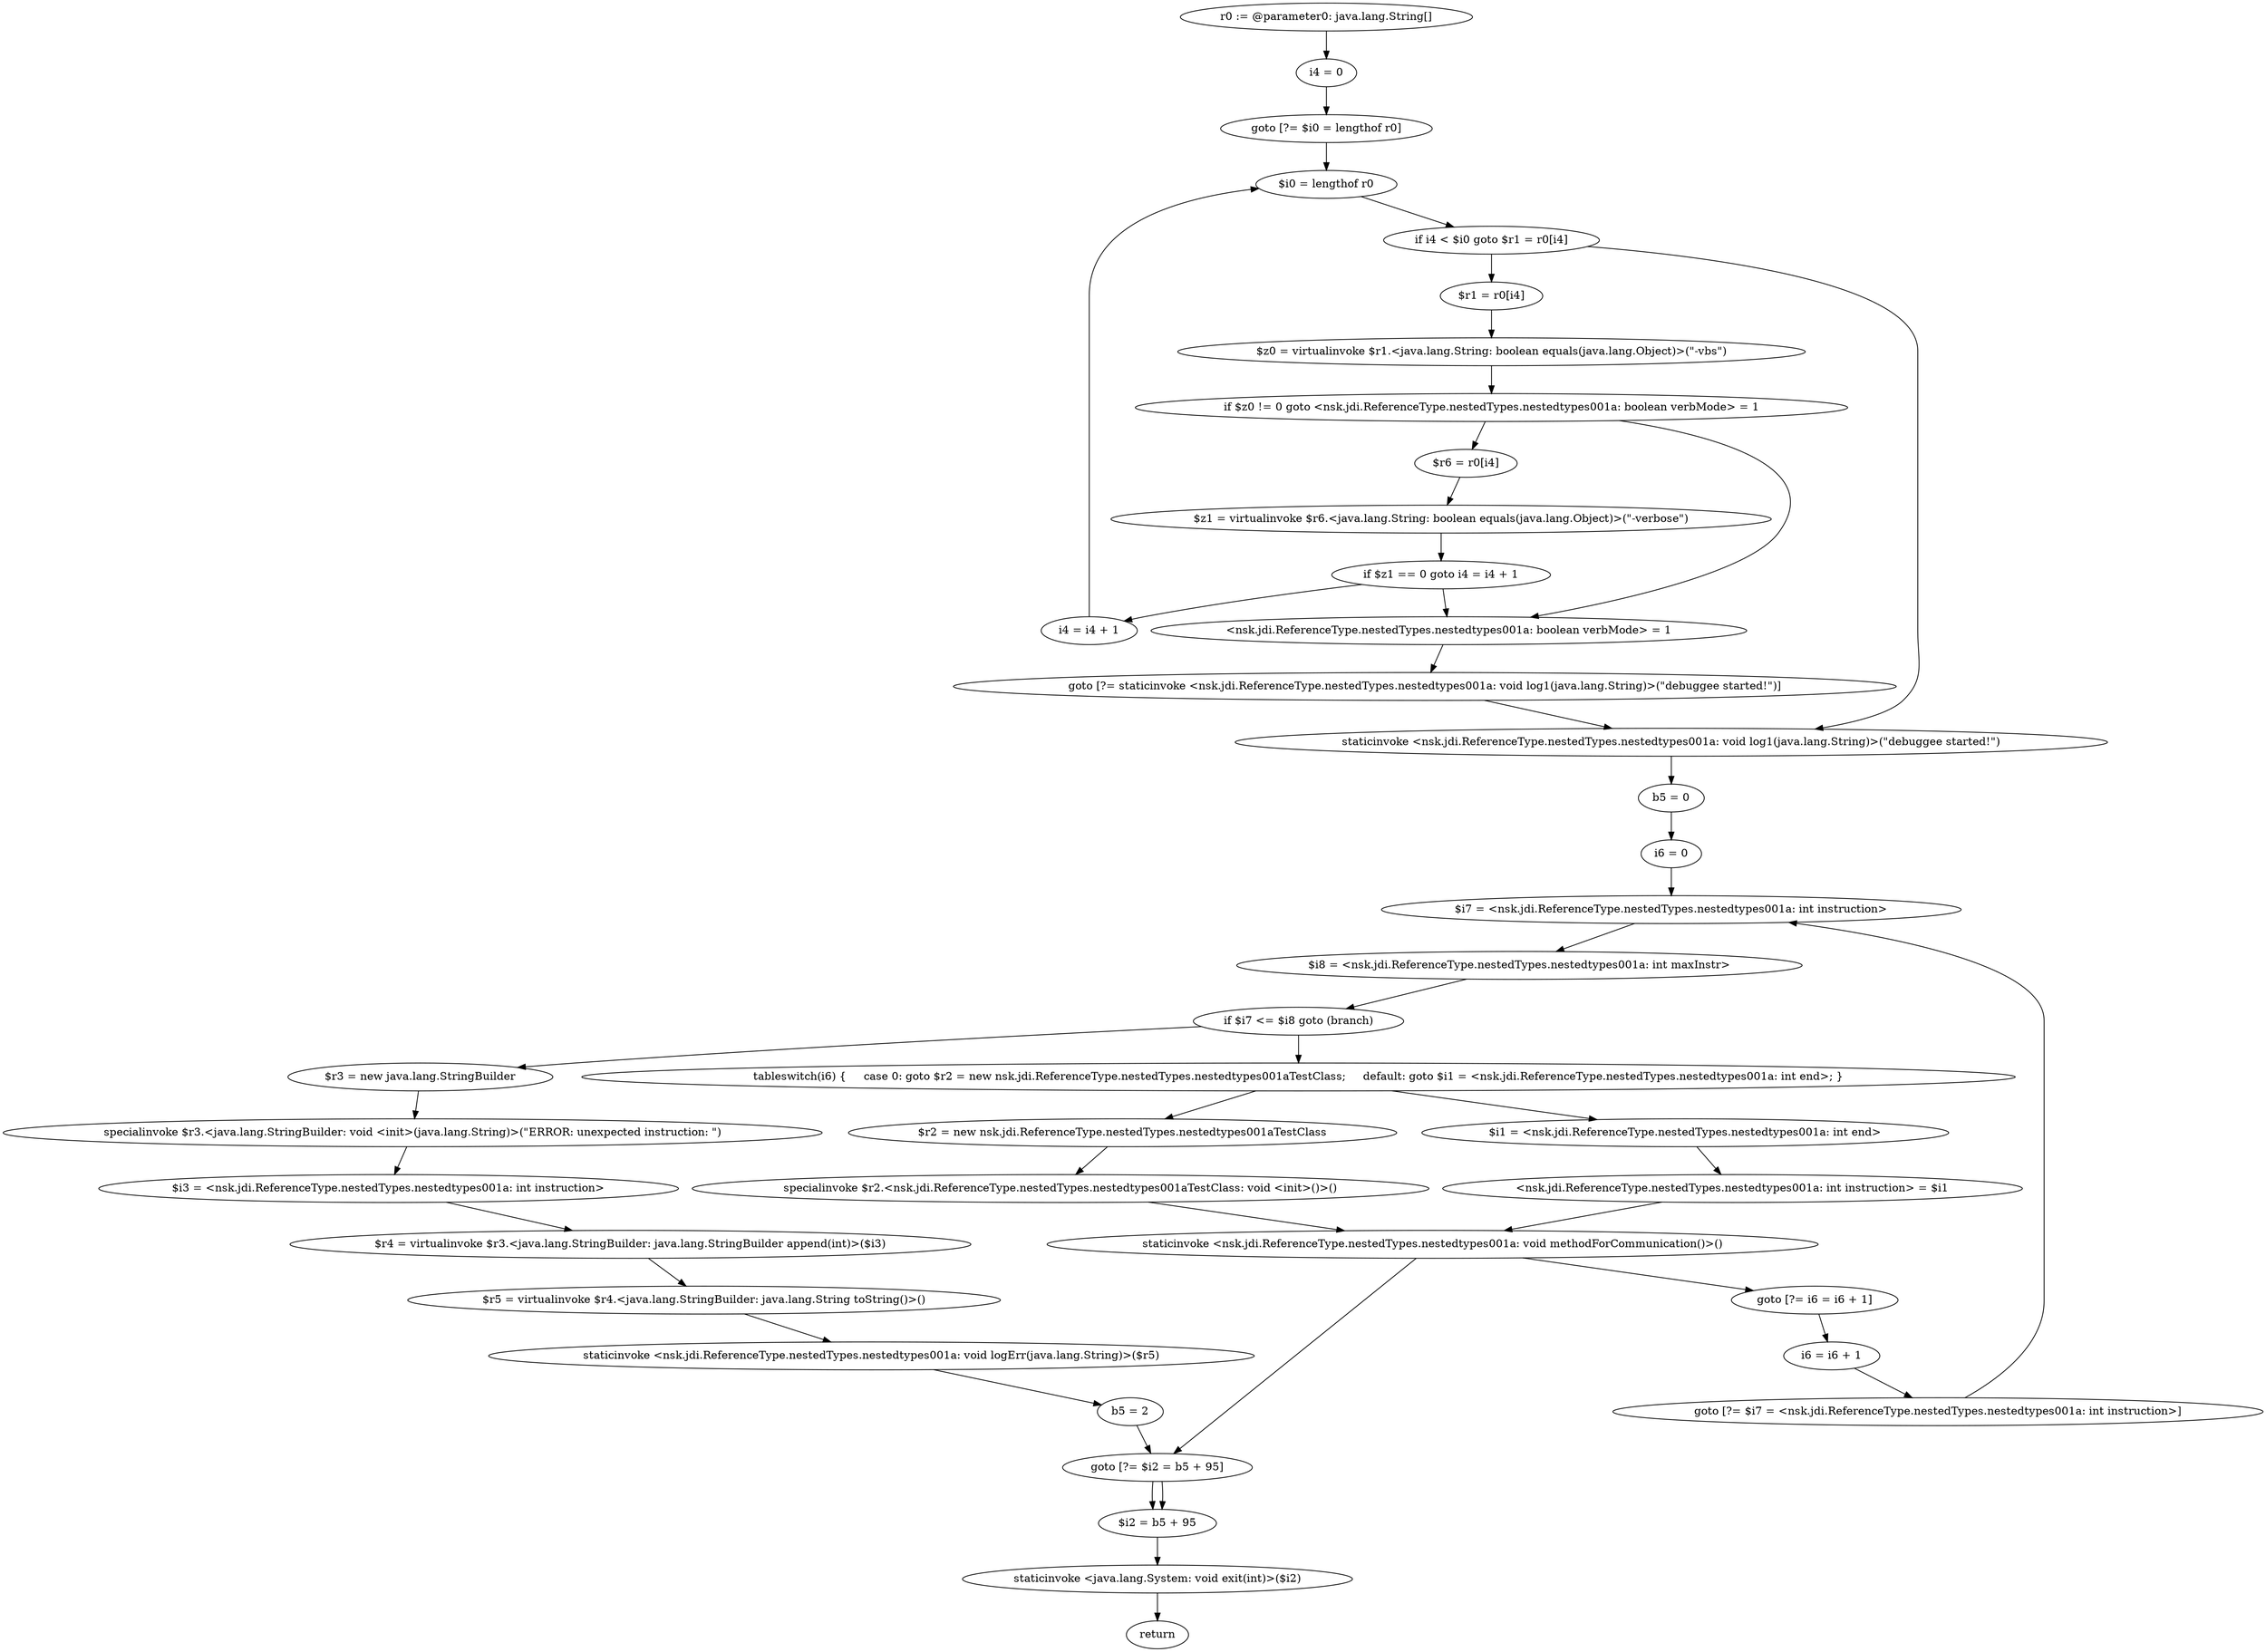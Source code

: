 digraph "unitGraph" {
    "r0 := @parameter0: java.lang.String[]"
    "i4 = 0"
    "goto [?= $i0 = lengthof r0]"
    "$r1 = r0[i4]"
    "$z0 = virtualinvoke $r1.<java.lang.String: boolean equals(java.lang.Object)>(\"-vbs\")"
    "if $z0 != 0 goto <nsk.jdi.ReferenceType.nestedTypes.nestedtypes001a: boolean verbMode> = 1"
    "$r6 = r0[i4]"
    "$z1 = virtualinvoke $r6.<java.lang.String: boolean equals(java.lang.Object)>(\"-verbose\")"
    "if $z1 == 0 goto i4 = i4 + 1"
    "<nsk.jdi.ReferenceType.nestedTypes.nestedtypes001a: boolean verbMode> = 1"
    "goto [?= staticinvoke <nsk.jdi.ReferenceType.nestedTypes.nestedtypes001a: void log1(java.lang.String)>(\"debuggee started!\")]"
    "i4 = i4 + 1"
    "$i0 = lengthof r0"
    "if i4 < $i0 goto $r1 = r0[i4]"
    "staticinvoke <nsk.jdi.ReferenceType.nestedTypes.nestedtypes001a: void log1(java.lang.String)>(\"debuggee started!\")"
    "b5 = 0"
    "i6 = 0"
    "$i7 = <nsk.jdi.ReferenceType.nestedTypes.nestedtypes001a: int instruction>"
    "$i8 = <nsk.jdi.ReferenceType.nestedTypes.nestedtypes001a: int maxInstr>"
    "if $i7 <= $i8 goto (branch)"
    "$r3 = new java.lang.StringBuilder"
    "specialinvoke $r3.<java.lang.StringBuilder: void <init>(java.lang.String)>(\"ERROR: unexpected instruction: \")"
    "$i3 = <nsk.jdi.ReferenceType.nestedTypes.nestedtypes001a: int instruction>"
    "$r4 = virtualinvoke $r3.<java.lang.StringBuilder: java.lang.StringBuilder append(int)>($i3)"
    "$r5 = virtualinvoke $r4.<java.lang.StringBuilder: java.lang.String toString()>()"
    "staticinvoke <nsk.jdi.ReferenceType.nestedTypes.nestedtypes001a: void logErr(java.lang.String)>($r5)"
    "b5 = 2"
    "goto [?= $i2 = b5 + 95]"
    "tableswitch(i6) {     case 0: goto $r2 = new nsk.jdi.ReferenceType.nestedTypes.nestedtypes001aTestClass;     default: goto $i1 = <nsk.jdi.ReferenceType.nestedTypes.nestedtypes001a: int end>; }"
    "$r2 = new nsk.jdi.ReferenceType.nestedTypes.nestedtypes001aTestClass"
    "specialinvoke $r2.<nsk.jdi.ReferenceType.nestedTypes.nestedtypes001aTestClass: void <init>()>()"
    "staticinvoke <nsk.jdi.ReferenceType.nestedTypes.nestedtypes001a: void methodForCommunication()>()"
    "goto [?= i6 = i6 + 1]"
    "$i1 = <nsk.jdi.ReferenceType.nestedTypes.nestedtypes001a: int end>"
    "<nsk.jdi.ReferenceType.nestedTypes.nestedtypes001a: int instruction> = $i1"
    "i6 = i6 + 1"
    "goto [?= $i7 = <nsk.jdi.ReferenceType.nestedTypes.nestedtypes001a: int instruction>]"
    "$i2 = b5 + 95"
    "staticinvoke <java.lang.System: void exit(int)>($i2)"
    "return"
    "r0 := @parameter0: java.lang.String[]"->"i4 = 0";
    "i4 = 0"->"goto [?= $i0 = lengthof r0]";
    "goto [?= $i0 = lengthof r0]"->"$i0 = lengthof r0";
    "$r1 = r0[i4]"->"$z0 = virtualinvoke $r1.<java.lang.String: boolean equals(java.lang.Object)>(\"-vbs\")";
    "$z0 = virtualinvoke $r1.<java.lang.String: boolean equals(java.lang.Object)>(\"-vbs\")"->"if $z0 != 0 goto <nsk.jdi.ReferenceType.nestedTypes.nestedtypes001a: boolean verbMode> = 1";
    "if $z0 != 0 goto <nsk.jdi.ReferenceType.nestedTypes.nestedtypes001a: boolean verbMode> = 1"->"$r6 = r0[i4]";
    "if $z0 != 0 goto <nsk.jdi.ReferenceType.nestedTypes.nestedtypes001a: boolean verbMode> = 1"->"<nsk.jdi.ReferenceType.nestedTypes.nestedtypes001a: boolean verbMode> = 1";
    "$r6 = r0[i4]"->"$z1 = virtualinvoke $r6.<java.lang.String: boolean equals(java.lang.Object)>(\"-verbose\")";
    "$z1 = virtualinvoke $r6.<java.lang.String: boolean equals(java.lang.Object)>(\"-verbose\")"->"if $z1 == 0 goto i4 = i4 + 1";
    "if $z1 == 0 goto i4 = i4 + 1"->"<nsk.jdi.ReferenceType.nestedTypes.nestedtypes001a: boolean verbMode> = 1";
    "if $z1 == 0 goto i4 = i4 + 1"->"i4 = i4 + 1";
    "<nsk.jdi.ReferenceType.nestedTypes.nestedtypes001a: boolean verbMode> = 1"->"goto [?= staticinvoke <nsk.jdi.ReferenceType.nestedTypes.nestedtypes001a: void log1(java.lang.String)>(\"debuggee started!\")]";
    "goto [?= staticinvoke <nsk.jdi.ReferenceType.nestedTypes.nestedtypes001a: void log1(java.lang.String)>(\"debuggee started!\")]"->"staticinvoke <nsk.jdi.ReferenceType.nestedTypes.nestedtypes001a: void log1(java.lang.String)>(\"debuggee started!\")";
    "i4 = i4 + 1"->"$i0 = lengthof r0";
    "$i0 = lengthof r0"->"if i4 < $i0 goto $r1 = r0[i4]";
    "if i4 < $i0 goto $r1 = r0[i4]"->"staticinvoke <nsk.jdi.ReferenceType.nestedTypes.nestedtypes001a: void log1(java.lang.String)>(\"debuggee started!\")";
    "if i4 < $i0 goto $r1 = r0[i4]"->"$r1 = r0[i4]";
    "staticinvoke <nsk.jdi.ReferenceType.nestedTypes.nestedtypes001a: void log1(java.lang.String)>(\"debuggee started!\")"->"b5 = 0";
    "b5 = 0"->"i6 = 0";
    "i6 = 0"->"$i7 = <nsk.jdi.ReferenceType.nestedTypes.nestedtypes001a: int instruction>";
    "$i7 = <nsk.jdi.ReferenceType.nestedTypes.nestedtypes001a: int instruction>"->"$i8 = <nsk.jdi.ReferenceType.nestedTypes.nestedtypes001a: int maxInstr>";
    "$i8 = <nsk.jdi.ReferenceType.nestedTypes.nestedtypes001a: int maxInstr>"->"if $i7 <= $i8 goto (branch)";
    "if $i7 <= $i8 goto (branch)"->"$r3 = new java.lang.StringBuilder";
    "if $i7 <= $i8 goto (branch)"->"tableswitch(i6) {     case 0: goto $r2 = new nsk.jdi.ReferenceType.nestedTypes.nestedtypes001aTestClass;     default: goto $i1 = <nsk.jdi.ReferenceType.nestedTypes.nestedtypes001a: int end>; }";
    "$r3 = new java.lang.StringBuilder"->"specialinvoke $r3.<java.lang.StringBuilder: void <init>(java.lang.String)>(\"ERROR: unexpected instruction: \")";
    "specialinvoke $r3.<java.lang.StringBuilder: void <init>(java.lang.String)>(\"ERROR: unexpected instruction: \")"->"$i3 = <nsk.jdi.ReferenceType.nestedTypes.nestedtypes001a: int instruction>";
    "$i3 = <nsk.jdi.ReferenceType.nestedTypes.nestedtypes001a: int instruction>"->"$r4 = virtualinvoke $r3.<java.lang.StringBuilder: java.lang.StringBuilder append(int)>($i3)";
    "$r4 = virtualinvoke $r3.<java.lang.StringBuilder: java.lang.StringBuilder append(int)>($i3)"->"$r5 = virtualinvoke $r4.<java.lang.StringBuilder: java.lang.String toString()>()";
    "$r5 = virtualinvoke $r4.<java.lang.StringBuilder: java.lang.String toString()>()"->"staticinvoke <nsk.jdi.ReferenceType.nestedTypes.nestedtypes001a: void logErr(java.lang.String)>($r5)";
    "staticinvoke <nsk.jdi.ReferenceType.nestedTypes.nestedtypes001a: void logErr(java.lang.String)>($r5)"->"b5 = 2";
    "b5 = 2"->"goto [?= $i2 = b5 + 95]";
    "goto [?= $i2 = b5 + 95]"->"$i2 = b5 + 95";
    "tableswitch(i6) {     case 0: goto $r2 = new nsk.jdi.ReferenceType.nestedTypes.nestedtypes001aTestClass;     default: goto $i1 = <nsk.jdi.ReferenceType.nestedTypes.nestedtypes001a: int end>; }"->"$r2 = new nsk.jdi.ReferenceType.nestedTypes.nestedtypes001aTestClass";
    "tableswitch(i6) {     case 0: goto $r2 = new nsk.jdi.ReferenceType.nestedTypes.nestedtypes001aTestClass;     default: goto $i1 = <nsk.jdi.ReferenceType.nestedTypes.nestedtypes001a: int end>; }"->"$i1 = <nsk.jdi.ReferenceType.nestedTypes.nestedtypes001a: int end>";
    "$r2 = new nsk.jdi.ReferenceType.nestedTypes.nestedtypes001aTestClass"->"specialinvoke $r2.<nsk.jdi.ReferenceType.nestedTypes.nestedtypes001aTestClass: void <init>()>()";
    "specialinvoke $r2.<nsk.jdi.ReferenceType.nestedTypes.nestedtypes001aTestClass: void <init>()>()"->"staticinvoke <nsk.jdi.ReferenceType.nestedTypes.nestedtypes001a: void methodForCommunication()>()";
    "staticinvoke <nsk.jdi.ReferenceType.nestedTypes.nestedtypes001a: void methodForCommunication()>()"->"goto [?= i6 = i6 + 1]";
    "goto [?= i6 = i6 + 1]"->"i6 = i6 + 1";
    "$i1 = <nsk.jdi.ReferenceType.nestedTypes.nestedtypes001a: int end>"->"<nsk.jdi.ReferenceType.nestedTypes.nestedtypes001a: int instruction> = $i1";
    "<nsk.jdi.ReferenceType.nestedTypes.nestedtypes001a: int instruction> = $i1"->"staticinvoke <nsk.jdi.ReferenceType.nestedTypes.nestedtypes001a: void methodForCommunication()>()";
    "staticinvoke <nsk.jdi.ReferenceType.nestedTypes.nestedtypes001a: void methodForCommunication()>()"->"goto [?= $i2 = b5 + 95]";
    "goto [?= $i2 = b5 + 95]"->"$i2 = b5 + 95";
    "i6 = i6 + 1"->"goto [?= $i7 = <nsk.jdi.ReferenceType.nestedTypes.nestedtypes001a: int instruction>]";
    "goto [?= $i7 = <nsk.jdi.ReferenceType.nestedTypes.nestedtypes001a: int instruction>]"->"$i7 = <nsk.jdi.ReferenceType.nestedTypes.nestedtypes001a: int instruction>";
    "$i2 = b5 + 95"->"staticinvoke <java.lang.System: void exit(int)>($i2)";
    "staticinvoke <java.lang.System: void exit(int)>($i2)"->"return";
}
